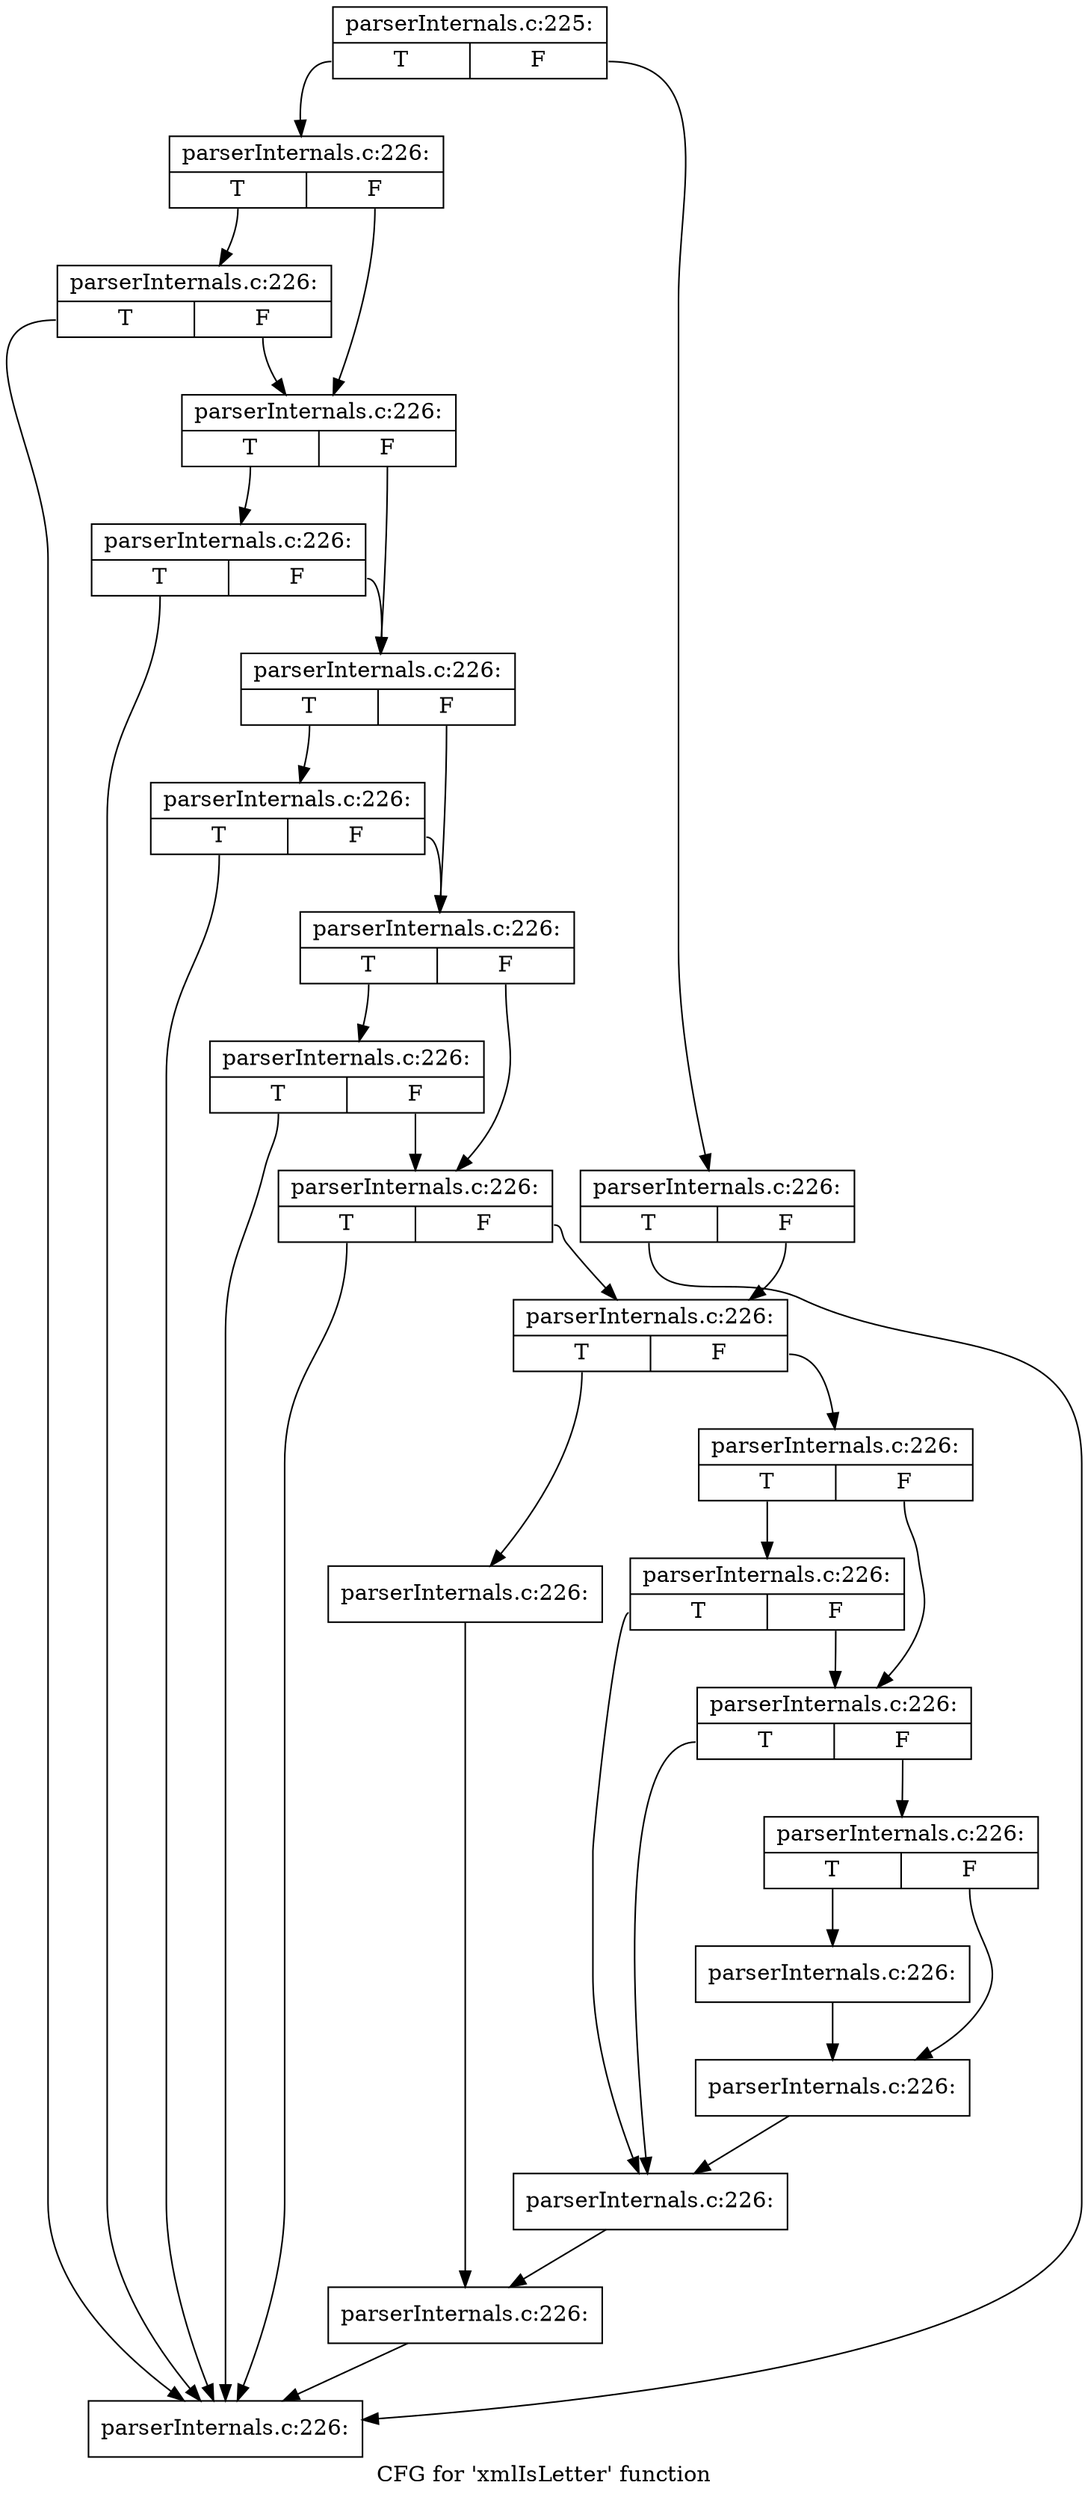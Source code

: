 digraph "CFG for 'xmlIsLetter' function" {
	label="CFG for 'xmlIsLetter' function";

	Node0x4ba99d0 [shape=record,label="{parserInternals.c:225:|{<s0>T|<s1>F}}"];
	Node0x4ba99d0:s0 -> Node0x4ba9700;
	Node0x4ba99d0:s1 -> Node0x4ba9750;
	Node0x4ba9700 [shape=record,label="{parserInternals.c:226:|{<s0>T|<s1>F}}"];
	Node0x4ba9700:s0 -> Node0x4e64ca0;
	Node0x4ba9700:s1 -> Node0x4e64c50;
	Node0x4e64ca0 [shape=record,label="{parserInternals.c:226:|{<s0>T|<s1>F}}"];
	Node0x4e64ca0:s0 -> Node0x4ba9660;
	Node0x4e64ca0:s1 -> Node0x4e64c50;
	Node0x4e64c50 [shape=record,label="{parserInternals.c:226:|{<s0>T|<s1>F}}"];
	Node0x4e64c50:s0 -> Node0x4c1b260;
	Node0x4e64c50:s1 -> Node0x4e64c00;
	Node0x4c1b260 [shape=record,label="{parserInternals.c:226:|{<s0>T|<s1>F}}"];
	Node0x4c1b260:s0 -> Node0x4ba9660;
	Node0x4c1b260:s1 -> Node0x4e64c00;
	Node0x4e64c00 [shape=record,label="{parserInternals.c:226:|{<s0>T|<s1>F}}"];
	Node0x4e64c00:s0 -> Node0x4c1b610;
	Node0x4e64c00:s1 -> Node0x4e64bb0;
	Node0x4c1b610 [shape=record,label="{parserInternals.c:226:|{<s0>T|<s1>F}}"];
	Node0x4c1b610:s0 -> Node0x4ba9660;
	Node0x4c1b610:s1 -> Node0x4e64bb0;
	Node0x4e64bb0 [shape=record,label="{parserInternals.c:226:|{<s0>T|<s1>F}}"];
	Node0x4e64bb0:s0 -> Node0x4c1b9c0;
	Node0x4e64bb0:s1 -> Node0x4e64b60;
	Node0x4c1b9c0 [shape=record,label="{parserInternals.c:226:|{<s0>T|<s1>F}}"];
	Node0x4c1b9c0:s0 -> Node0x4ba9660;
	Node0x4c1b9c0:s1 -> Node0x4e64b60;
	Node0x4e64b60 [shape=record,label="{parserInternals.c:226:|{<s0>T|<s1>F}}"];
	Node0x4e64b60:s0 -> Node0x4ba9660;
	Node0x4e64b60:s1 -> Node0x4ba96b0;
	Node0x4ba9750 [shape=record,label="{parserInternals.c:226:|{<s0>T|<s1>F}}"];
	Node0x4ba9750:s0 -> Node0x4ba9660;
	Node0x4ba9750:s1 -> Node0x4ba96b0;
	Node0x4ba96b0 [shape=record,label="{parserInternals.c:226:|{<s0>T|<s1>F}}"];
	Node0x4ba96b0:s0 -> Node0x4e13f60;
	Node0x4ba96b0:s1 -> Node0x4c1ebb0;
	Node0x4e13f60 [shape=record,label="{parserInternals.c:226:}"];
	Node0x4e13f60 -> Node0x4c1e610;
	Node0x4c1ebb0 [shape=record,label="{parserInternals.c:226:|{<s0>T|<s1>F}}"];
	Node0x4c1ebb0:s0 -> Node0x4c20790;
	Node0x4c1ebb0:s1 -> Node0x4c20740;
	Node0x4c20790 [shape=record,label="{parserInternals.c:226:|{<s0>T|<s1>F}}"];
	Node0x4c20790:s0 -> Node0x4c1bfe0;
	Node0x4c20790:s1 -> Node0x4c20740;
	Node0x4c20740 [shape=record,label="{parserInternals.c:226:|{<s0>T|<s1>F}}"];
	Node0x4c20740:s0 -> Node0x4c1bfe0;
	Node0x4c20740:s1 -> Node0x4c201a0;
	Node0x4c201a0 [shape=record,label="{parserInternals.c:226:|{<s0>T|<s1>F}}"];
	Node0x4c201a0:s0 -> Node0x4c20d30;
	Node0x4c201a0:s1 -> Node0x4c20ce0;
	Node0x4c20d30 [shape=record,label="{parserInternals.c:226:}"];
	Node0x4c20d30 -> Node0x4c20ce0;
	Node0x4c20ce0 [shape=record,label="{parserInternals.c:226:}"];
	Node0x4c20ce0 -> Node0x4c1bfe0;
	Node0x4c1bfe0 [shape=record,label="{parserInternals.c:226:}"];
	Node0x4c1bfe0 -> Node0x4c1e610;
	Node0x4c1e610 [shape=record,label="{parserInternals.c:226:}"];
	Node0x4c1e610 -> Node0x4ba9660;
	Node0x4ba9660 [shape=record,label="{parserInternals.c:226:}"];
}
